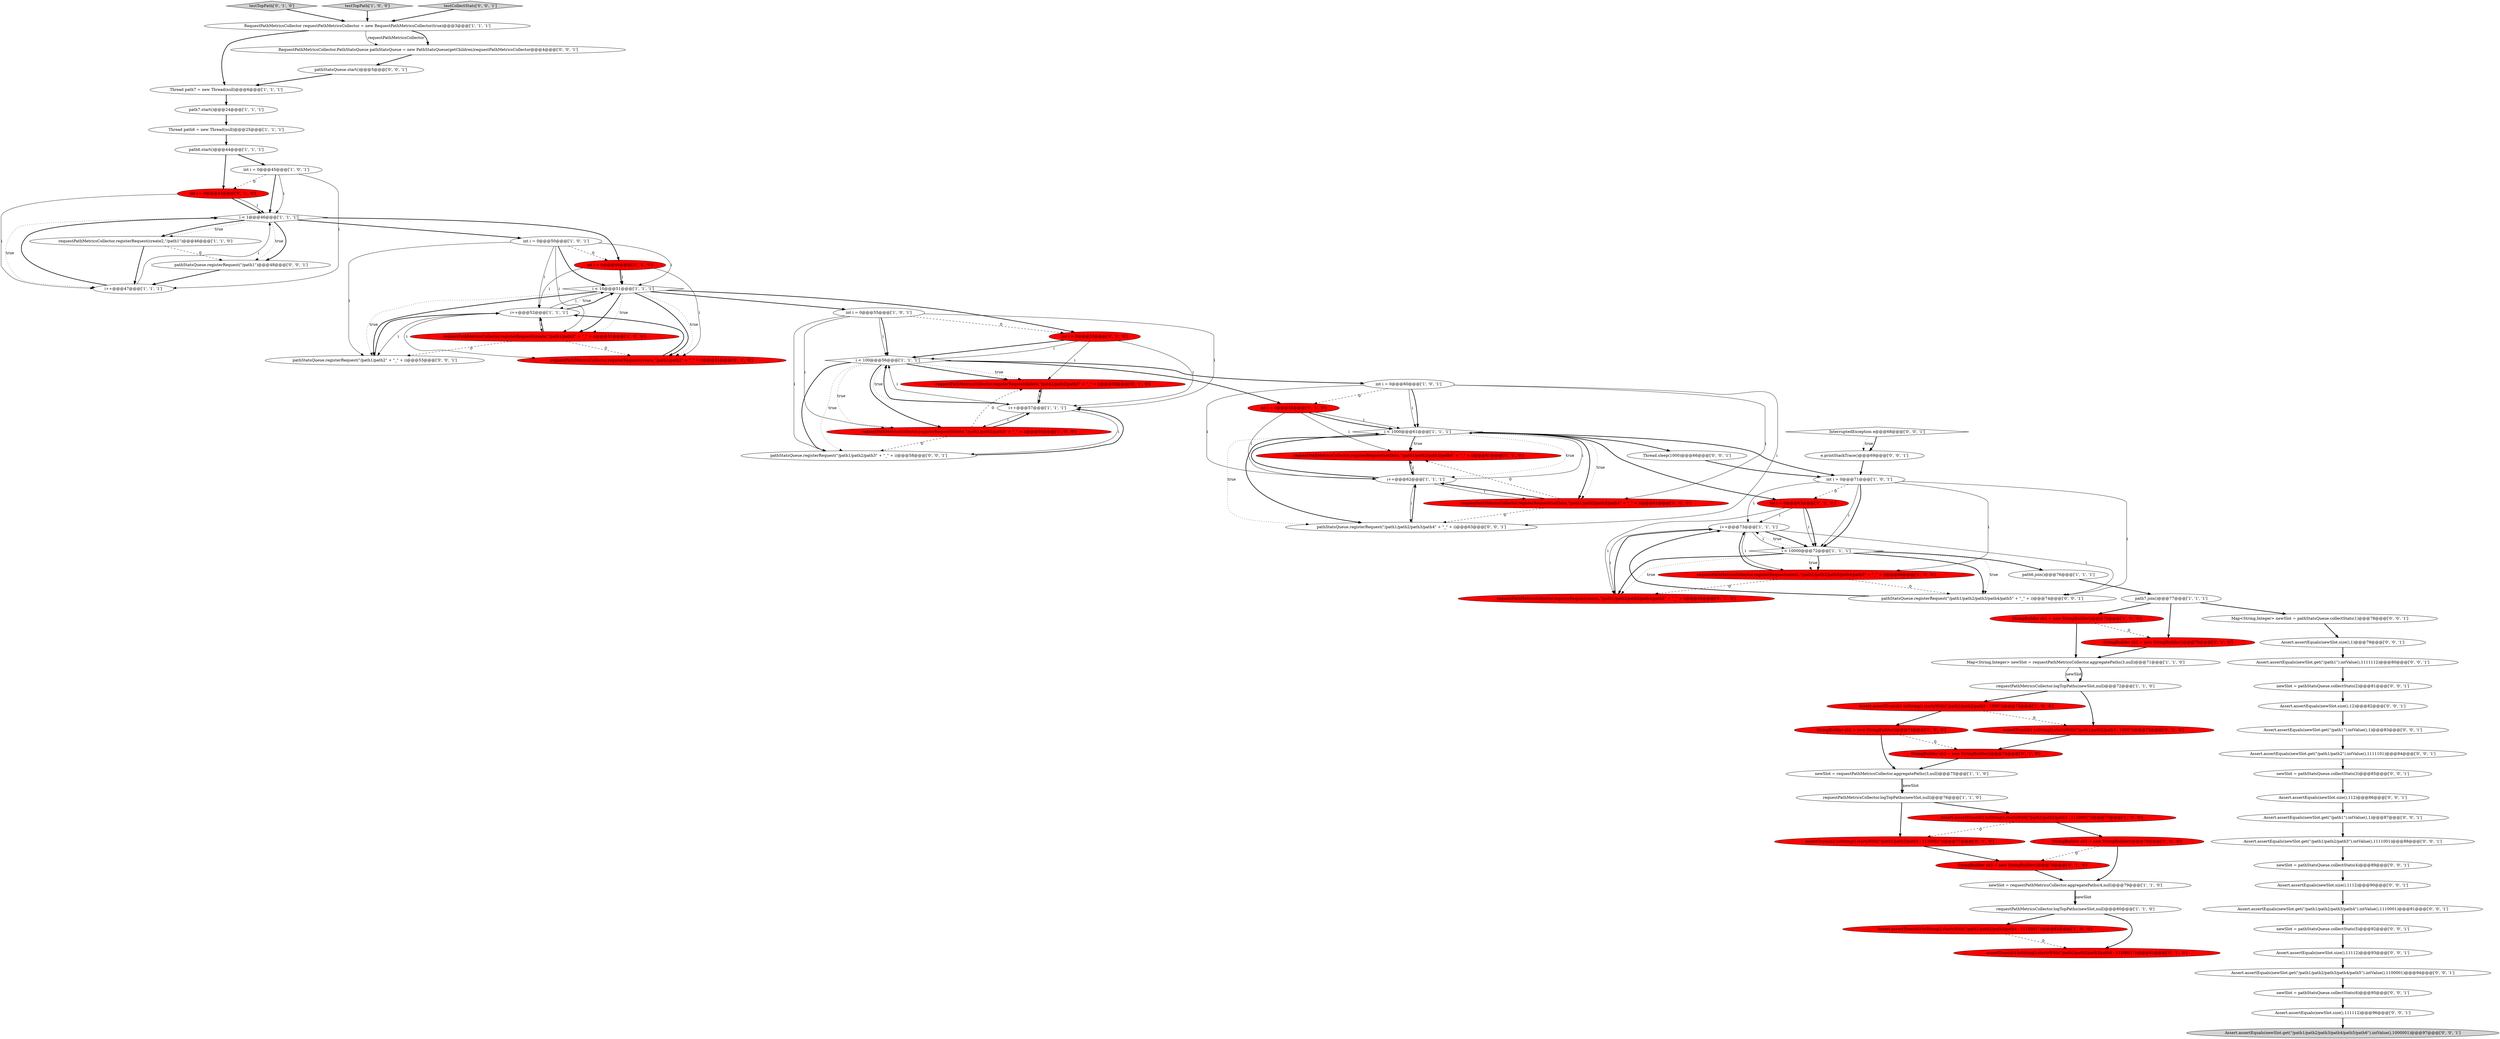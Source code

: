 digraph {
17 [style = filled, label = "i++@@@73@@@['1', '1', '1']", fillcolor = white, shape = ellipse image = "AAA0AAABBB1BBB"];
41 [style = filled, label = "assertTrue(sb2.toString().startsWith(\"/path1/path2/path3 : 1110001\"))@@@77@@@['0', '1', '0']", fillcolor = red, shape = ellipse image = "AAA1AAABBB2BBB"];
68 [style = filled, label = "Assert.assertEquals(newSlot.get(\"/path1\").intValue(),1)@@@83@@@['0', '0', '1']", fillcolor = white, shape = ellipse image = "AAA0AAABBB3BBB"];
34 [style = filled, label = "StringBuilder sb1 = new StringBuilder()@@@70@@@['1', '0', '0']", fillcolor = red, shape = ellipse image = "AAA1AAABBB1BBB"];
31 [style = filled, label = "path7.start()@@@24@@@['1', '1', '1']", fillcolor = white, shape = ellipse image = "AAA0AAABBB1BBB"];
63 [style = filled, label = "Assert.assertEquals(newSlot.size(),1)@@@79@@@['0', '0', '1']", fillcolor = white, shape = ellipse image = "AAA0AAABBB3BBB"];
11 [style = filled, label = "newSlot = requestPathMetricsCollector.aggregatePaths(4,null)@@@79@@@['1', '1', '0']", fillcolor = white, shape = ellipse image = "AAA0AAABBB1BBB"];
23 [style = filled, label = "i++@@@52@@@['1', '1', '1']", fillcolor = white, shape = ellipse image = "AAA0AAABBB1BBB"];
2 [style = filled, label = "requestPathMetricsCollector.registerRequest(create,\"/path1/path2\" + \"_\" + i)@@@51@@@['1', '0', '0']", fillcolor = red, shape = ellipse image = "AAA1AAABBB1BBB"];
64 [style = filled, label = "Assert.assertEquals(newSlot.size(),112)@@@86@@@['0', '0', '1']", fillcolor = white, shape = ellipse image = "AAA0AAABBB3BBB"];
67 [style = filled, label = "Assert.assertEquals(newSlot.get(\"/path1/path2/path3\").intValue(),1111001)@@@88@@@['0', '0', '1']", fillcolor = white, shape = ellipse image = "AAA0AAABBB3BBB"];
26 [style = filled, label = "Thread path7 = new Thread(null)@@@6@@@['1', '1', '1']", fillcolor = white, shape = ellipse image = "AAA0AAABBB1BBB"];
62 [style = filled, label = "Assert.assertEquals(newSlot.get(\"/path1\").intValue(),1)@@@87@@@['0', '0', '1']", fillcolor = white, shape = ellipse image = "AAA0AAABBB3BBB"];
49 [style = filled, label = "requestPathMetricsCollector.registerRequest(delete,\"/path1/path2/path3\" + \"_\" + i)@@@56@@@['0', '1', '0']", fillcolor = red, shape = ellipse image = "AAA1AAABBB2BBB"];
9 [style = filled, label = "int i = 0@@@60@@@['1', '0', '1']", fillcolor = white, shape = ellipse image = "AAA0AAABBB1BBB"];
71 [style = filled, label = "Assert.assertEquals(newSlot.get(\"/path1/path2\").intValue(),1111101)@@@84@@@['0', '0', '1']", fillcolor = white, shape = ellipse image = "AAA0AAABBB3BBB"];
75 [style = filled, label = "Assert.assertEquals(newSlot.get(\"/path1/path2/path3/path4\").intValue(),1110001)@@@91@@@['0', '0', '1']", fillcolor = white, shape = ellipse image = "AAA0AAABBB3BBB"];
84 [style = filled, label = "Assert.assertEquals(newSlot.size(),12)@@@82@@@['0', '0', '1']", fillcolor = white, shape = ellipse image = "AAA0AAABBB3BBB"];
85 [style = filled, label = "newSlot = pathStatsQueue.collectStats(6)@@@95@@@['0', '0', '1']", fillcolor = white, shape = ellipse image = "AAA0AAABBB3BBB"];
29 [style = filled, label = "int i = 0@@@55@@@['1', '0', '1']", fillcolor = white, shape = ellipse image = "AAA0AAABBB1BBB"];
27 [style = filled, label = "i < 10000@@@72@@@['1', '1', '1']", fillcolor = white, shape = diamond image = "AAA0AAABBB1BBB"];
28 [style = filled, label = "requestPathMetricsCollector.registerRequest(exists,\"/path1/path2/path3/path4/path5\" + \"_\" + i)@@@66@@@['1', '0', '0']", fillcolor = red, shape = ellipse image = "AAA1AAABBB1BBB"];
69 [style = filled, label = "Thread.sleep(1000)@@@66@@@['0', '0', '1']", fillcolor = white, shape = ellipse image = "AAA0AAABBB3BBB"];
55 [style = filled, label = "int i = 0@@@58@@@['0', '1', '0']", fillcolor = red, shape = ellipse image = "AAA1AAABBB2BBB"];
76 [style = filled, label = "Assert.assertEquals(newSlot.get(\"/path1/path2/path3/path4/path5\").intValue(),1100001)@@@94@@@['0', '0', '1']", fillcolor = white, shape = ellipse image = "AAA0AAABBB3BBB"];
83 [style = filled, label = "pathStatsQueue.registerRequest(\"/path1/path2\" + \"_\" + i)@@@53@@@['0', '0', '1']", fillcolor = white, shape = ellipse image = "AAA0AAABBB3BBB"];
7 [style = filled, label = "path6.join()@@@76@@@['1', '1', '1']", fillcolor = white, shape = ellipse image = "AAA0AAABBB1BBB"];
25 [style = filled, label = "i++@@@57@@@['1', '1', '1']", fillcolor = white, shape = ellipse image = "AAA0AAABBB1BBB"];
6 [style = filled, label = "Assert.assertTrue(sb3.toString().startsWith(\"/path1/path2/path3/path4 : 1110001\"))@@@81@@@['1', '0', '0']", fillcolor = red, shape = ellipse image = "AAA1AAABBB1BBB"];
13 [style = filled, label = "Thread path6 = new Thread(null)@@@25@@@['1', '1', '1']", fillcolor = white, shape = ellipse image = "AAA0AAABBB1BBB"];
40 [style = filled, label = "int i = 0@@@43@@@['0', '1', '0']", fillcolor = red, shape = ellipse image = "AAA1AAABBB2BBB"];
46 [style = filled, label = "requestPathMetricsCollector.registerRequest(setData,\"/path1/path2/path3/path4\" + \"_\" + i)@@@61@@@['0', '1', '0']", fillcolor = red, shape = ellipse image = "AAA1AAABBB2BBB"];
48 [style = filled, label = "int i = 0@@@63@@@['0', '1', '0']", fillcolor = red, shape = ellipse image = "AAA1AAABBB2BBB"];
42 [style = filled, label = "int i = 0@@@48@@@['0', '1', '0']", fillcolor = red, shape = ellipse image = "AAA1AAABBB2BBB"];
59 [style = filled, label = "newSlot = pathStatsQueue.collectStats(5)@@@92@@@['0', '0', '1']", fillcolor = white, shape = ellipse image = "AAA0AAABBB3BBB"];
21 [style = filled, label = "path7.join()@@@77@@@['1', '1', '1']", fillcolor = white, shape = ellipse image = "AAA0AAABBB1BBB"];
5 [style = filled, label = "requestPathMetricsCollector.registerRequest(setData,\"/path1/path2/path3/path4\" + \"_\" + i)@@@61@@@['1', '0', '0']", fillcolor = red, shape = ellipse image = "AAA1AAABBB1BBB"];
15 [style = filled, label = "Assert.assertTrue(sb2.toString().startsWith(\"/path1/path2/path3 : 1110001\"))@@@77@@@['1', '0', '0']", fillcolor = red, shape = ellipse image = "AAA1AAABBB1BBB"];
39 [style = filled, label = "i++@@@47@@@['1', '1', '1']", fillcolor = white, shape = ellipse image = "AAA0AAABBB1BBB"];
44 [style = filled, label = "testTopPath['0', '1', '0']", fillcolor = lightgray, shape = diamond image = "AAA0AAABBB2BBB"];
18 [style = filled, label = "requestPathMetricsCollector.logTopPaths(newSlot,null)@@@76@@@['1', '1', '0']", fillcolor = white, shape = ellipse image = "AAA0AAABBB1BBB"];
38 [style = filled, label = "i < 1@@@46@@@['1', '1', '1']", fillcolor = white, shape = diamond image = "AAA0AAABBB1BBB"];
72 [style = filled, label = "RequestPathMetricsCollector.PathStatsQueue pathStatsQueue = new PathStatsQueue(getChildren)requestPathMetricsCollector@@@4@@@['0', '0', '1']", fillcolor = white, shape = ellipse image = "AAA0AAABBB3BBB"];
35 [style = filled, label = "i < 10@@@51@@@['1', '1', '1']", fillcolor = white, shape = diamond image = "AAA0AAABBB1BBB"];
57 [style = filled, label = "pathStatsQueue.registerRequest(\"/path1/path2/path3/path4/path5\" + \"_\" + i)@@@74@@@['0', '0', '1']", fillcolor = white, shape = ellipse image = "AAA0AAABBB3BBB"];
20 [style = filled, label = "i++@@@62@@@['1', '1', '1']", fillcolor = white, shape = ellipse image = "AAA0AAABBB1BBB"];
70 [style = filled, label = "Assert.assertEquals(newSlot.get(\"/path1\").intValue(),1111112)@@@80@@@['0', '0', '1']", fillcolor = white, shape = ellipse image = "AAA0AAABBB3BBB"];
12 [style = filled, label = "testTopPath['1', '0', '0']", fillcolor = lightgray, shape = diamond image = "AAA0AAABBB1BBB"];
0 [style = filled, label = "requestPathMetricsCollector.logTopPaths(newSlot,null)@@@72@@@['1', '1', '0']", fillcolor = white, shape = ellipse image = "AAA0AAABBB1BBB"];
47 [style = filled, label = "int i = 0@@@53@@@['0', '1', '0']", fillcolor = red, shape = ellipse image = "AAA1AAABBB2BBB"];
51 [style = filled, label = "StringBuilder sb3 = new StringBuilder()@@@78@@@['0', '1', '0']", fillcolor = red, shape = ellipse image = "AAA1AAABBB2BBB"];
14 [style = filled, label = "int i = 0@@@50@@@['1', '0', '1']", fillcolor = white, shape = ellipse image = "AAA0AAABBB1BBB"];
53 [style = filled, label = "requestPathMetricsCollector.registerRequest(exists,\"/path1/path2/path3/path4/path5\" + \"_\" + i)@@@66@@@['0', '1', '0']", fillcolor = red, shape = ellipse image = "AAA1AAABBB2BBB"];
86 [style = filled, label = "pathStatsQueue.registerRequest(\"/path1/path2/path3\" + \"_\" + i)@@@58@@@['0', '0', '1']", fillcolor = white, shape = ellipse image = "AAA0AAABBB3BBB"];
74 [style = filled, label = "pathStatsQueue.registerRequest(\"/path1/path2/path3/path4\" + \"_\" + i)@@@63@@@['0', '0', '1']", fillcolor = white, shape = ellipse image = "AAA0AAABBB3BBB"];
37 [style = filled, label = "requestPathMetricsCollector.registerRequest(delete,\"/path1/path2/path3\" + \"_\" + i)@@@56@@@['1', '0', '0']", fillcolor = red, shape = ellipse image = "AAA1AAABBB1BBB"];
65 [style = filled, label = "Assert.assertEquals(newSlot.size(),111112)@@@96@@@['0', '0', '1']", fillcolor = white, shape = ellipse image = "AAA0AAABBB3BBB"];
50 [style = filled, label = "StringBuilder sb1 = new StringBuilder()@@@70@@@['0', '1', '0']", fillcolor = red, shape = ellipse image = "AAA1AAABBB2BBB"];
77 [style = filled, label = "newSlot = pathStatsQueue.collectStats(4)@@@89@@@['0', '0', '1']", fillcolor = white, shape = ellipse image = "AAA0AAABBB3BBB"];
45 [style = filled, label = "requestPathMetricsCollector.registerRequest(create,\"/path1/path2\" + \"_\" + i)@@@51@@@['0', '1', '0']", fillcolor = red, shape = ellipse image = "AAA1AAABBB2BBB"];
52 [style = filled, label = "StringBuilder sb2 = new StringBuilder()@@@74@@@['0', '1', '0']", fillcolor = red, shape = ellipse image = "AAA1AAABBB2BBB"];
79 [style = filled, label = "Assert.assertEquals(newSlot.size(),11112)@@@93@@@['0', '0', '1']", fillcolor = white, shape = ellipse image = "AAA0AAABBB3BBB"];
78 [style = filled, label = "testCollectStats['0', '0', '1']", fillcolor = lightgray, shape = diamond image = "AAA0AAABBB3BBB"];
30 [style = filled, label = "requestPathMetricsCollector.logTopPaths(newSlot,null)@@@80@@@['1', '1', '0']", fillcolor = white, shape = ellipse image = "AAA0AAABBB1BBB"];
73 [style = filled, label = "Map<String,Integer> newSlot = pathStatsQueue.collectStats(1)@@@78@@@['0', '0', '1']", fillcolor = white, shape = ellipse image = "AAA0AAABBB3BBB"];
8 [style = filled, label = "requestPathMetricsCollector.registerRequest(create2,\"/path1\")@@@46@@@['1', '1', '0']", fillcolor = white, shape = ellipse image = "AAA0AAABBB1BBB"];
22 [style = filled, label = "Assert.assertTrue(sb1.toString().startsWith(\"/path1/path2/path3 : 1000\"))@@@73@@@['1', '0', '0']", fillcolor = red, shape = ellipse image = "AAA1AAABBB1BBB"];
80 [style = filled, label = "Assert.assertEquals(newSlot.get(\"/path1/path2/path3/path4/path5/path6\").intValue(),1000001)@@@97@@@['0', '0', '1']", fillcolor = lightgray, shape = ellipse image = "AAA0AAABBB3BBB"];
66 [style = filled, label = "InterruptedException e@@@68@@@['0', '0', '1']", fillcolor = white, shape = diamond image = "AAA0AAABBB3BBB"];
82 [style = filled, label = "Assert.assertEquals(newSlot.size(),1112)@@@90@@@['0', '0', '1']", fillcolor = white, shape = ellipse image = "AAA0AAABBB3BBB"];
1 [style = filled, label = "i < 1000@@@61@@@['1', '1', '1']", fillcolor = white, shape = diamond image = "AAA0AAABBB1BBB"];
61 [style = filled, label = "newSlot = pathStatsQueue.collectStats(2)@@@81@@@['0', '0', '1']", fillcolor = white, shape = ellipse image = "AAA0AAABBB3BBB"];
56 [style = filled, label = "e.printStackTrace()@@@69@@@['0', '0', '1']", fillcolor = white, shape = ellipse image = "AAA0AAABBB3BBB"];
33 [style = filled, label = "int i = 0@@@71@@@['1', '0', '1']", fillcolor = white, shape = ellipse image = "AAA0AAABBB1BBB"];
4 [style = filled, label = "StringBuilder sb3 = new StringBuilder()@@@78@@@['1', '0', '0']", fillcolor = red, shape = ellipse image = "AAA1AAABBB1BBB"];
3 [style = filled, label = "StringBuilder sb2 = new StringBuilder()@@@74@@@['1', '0', '0']", fillcolor = red, shape = ellipse image = "AAA1AAABBB1BBB"];
36 [style = filled, label = "RequestPathMetricsCollector requestPathMetricsCollector = new RequestPathMetricsCollector(true)@@@3@@@['1', '1', '1']", fillcolor = white, shape = ellipse image = "AAA0AAABBB1BBB"];
10 [style = filled, label = "Map<String,Integer> newSlot = requestPathMetricsCollector.aggregatePaths(3,null)@@@71@@@['1', '1', '0']", fillcolor = white, shape = ellipse image = "AAA0AAABBB1BBB"];
19 [style = filled, label = "i < 100@@@56@@@['1', '1', '1']", fillcolor = white, shape = diamond image = "AAA0AAABBB1BBB"];
16 [style = filled, label = "path6.start()@@@44@@@['1', '1', '1']", fillcolor = white, shape = ellipse image = "AAA0AAABBB1BBB"];
60 [style = filled, label = "pathStatsQueue.registerRequest(\"/path1\")@@@48@@@['0', '0', '1']", fillcolor = white, shape = ellipse image = "AAA0AAABBB3BBB"];
24 [style = filled, label = "newSlot = requestPathMetricsCollector.aggregatePaths(3,null)@@@75@@@['1', '1', '0']", fillcolor = white, shape = ellipse image = "AAA0AAABBB1BBB"];
43 [style = filled, label = "assertTrue(sb3.toString().startsWith(\"/path1/path2/path3/path4 : 1110001\"))@@@81@@@['0', '1', '0']", fillcolor = red, shape = ellipse image = "AAA1AAABBB2BBB"];
81 [style = filled, label = "pathStatsQueue.start()@@@5@@@['0', '0', '1']", fillcolor = white, shape = ellipse image = "AAA0AAABBB3BBB"];
32 [style = filled, label = "int i = 0@@@45@@@['1', '0', '1']", fillcolor = white, shape = ellipse image = "AAA0AAABBB1BBB"];
58 [style = filled, label = "newSlot = pathStatsQueue.collectStats(3)@@@85@@@['0', '0', '1']", fillcolor = white, shape = ellipse image = "AAA0AAABBB3BBB"];
54 [style = filled, label = "assertTrue(sb1.toString().startsWith(\"/path1/path2/path3 : 1000\"))@@@73@@@['0', '1', '0']", fillcolor = red, shape = ellipse image = "AAA1AAABBB2BBB"];
1->5 [style = bold, label=""];
78->36 [style = bold, label=""];
1->69 [style = bold, label=""];
4->51 [style = dashed, label="0"];
19->55 [style = bold, label=""];
14->35 [style = bold, label=""];
5->20 [style = bold, label=""];
3->24 [style = bold, label=""];
10->0 [style = solid, label="newSlot"];
20->46 [style = solid, label="i"];
27->28 [style = bold, label=""];
42->45 [style = solid, label="i"];
65->80 [style = bold, label=""];
38->39 [style = dotted, label="true"];
81->26 [style = bold, label=""];
48->53 [style = solid, label="i"];
79->76 [style = bold, label=""];
30->6 [style = bold, label=""];
40->38 [style = bold, label=""];
38->42 [style = bold, label=""];
9->1 [style = solid, label="i"];
48->27 [style = bold, label=""];
47->49 [style = solid, label="i"];
62->67 [style = bold, label=""];
1->46 [style = bold, label=""];
36->72 [style = solid, label="requestPathMetricsCollector"];
52->24 [style = bold, label=""];
2->23 [style = bold, label=""];
48->27 [style = solid, label="i"];
1->33 [style = bold, label=""];
71->58 [style = bold, label=""];
29->47 [style = dashed, label="0"];
5->46 [style = dashed, label="0"];
19->9 [style = bold, label=""];
33->27 [style = solid, label="i"];
35->2 [style = dotted, label="true"];
38->8 [style = dotted, label="true"];
23->45 [style = solid, label="i"];
1->74 [style = dotted, label="true"];
27->7 [style = bold, label=""];
50->10 [style = bold, label=""];
25->19 [style = bold, label=""];
82->75 [style = bold, label=""];
20->1 [style = solid, label="i"];
39->38 [style = bold, label=""];
35->45 [style = bold, label=""];
32->39 [style = solid, label="i"];
33->57 [style = solid, label="i"];
17->27 [style = bold, label=""];
37->49 [style = dashed, label="0"];
8->39 [style = bold, label=""];
60->39 [style = bold, label=""];
51->11 [style = bold, label=""];
21->50 [style = bold, label=""];
21->73 [style = bold, label=""];
37->86 [style = dashed, label="0"];
55->46 [style = solid, label="i"];
28->57 [style = dashed, label="0"];
54->52 [style = bold, label=""];
29->86 [style = solid, label="i"];
16->40 [style = bold, label=""];
47->25 [style = solid, label="i"];
25->19 [style = solid, label="i"];
75->59 [style = bold, label=""];
42->23 [style = solid, label="i"];
40->39 [style = solid, label="i"];
27->53 [style = bold, label=""];
27->57 [style = dotted, label="true"];
40->38 [style = solid, label="i"];
23->2 [style = solid, label="i"];
18->15 [style = bold, label=""];
19->86 [style = bold, label=""];
16->32 [style = bold, label=""];
19->37 [style = dotted, label="true"];
24->18 [style = bold, label=""];
33->27 [style = bold, label=""];
55->20 [style = solid, label="i"];
13->16 [style = bold, label=""];
25->37 [style = solid, label="i"];
14->35 [style = solid, label="i"];
17->57 [style = solid, label="i"];
2->83 [style = dashed, label="0"];
19->37 [style = bold, label=""];
23->35 [style = bold, label=""];
5->74 [style = dashed, label="0"];
83->23 [style = bold, label=""];
9->74 [style = solid, label="i"];
49->25 [style = bold, label=""];
8->60 [style = dashed, label="0"];
29->37 [style = solid, label="i"];
84->68 [style = bold, label=""];
10->0 [style = bold, label=""];
14->42 [style = dashed, label="0"];
66->56 [style = dotted, label="true"];
46->20 [style = bold, label=""];
18->41 [style = bold, label=""];
33->17 [style = solid, label="i"];
9->1 [style = bold, label=""];
56->33 [style = bold, label=""];
11->30 [style = bold, label=""];
22->54 [style = dashed, label="0"];
70->61 [style = bold, label=""];
35->83 [style = bold, label=""];
1->74 [style = bold, label=""];
57->17 [style = bold, label=""];
73->63 [style = bold, label=""];
9->55 [style = dashed, label="0"];
67->77 [style = bold, label=""];
25->86 [style = solid, label="i"];
33->48 [style = dashed, label="0"];
35->29 [style = bold, label=""];
34->50 [style = dashed, label="0"];
45->23 [style = bold, label=""];
85->65 [style = bold, label=""];
30->43 [style = bold, label=""];
9->5 [style = solid, label="i"];
31->13 [style = bold, label=""];
1->48 [style = bold, label=""];
37->25 [style = bold, label=""];
86->25 [style = bold, label=""];
21->34 [style = bold, label=""];
35->2 [style = bold, label=""];
11->30 [style = solid, label="newSlot"];
12->36 [style = bold, label=""];
14->83 [style = solid, label="i"];
63->70 [style = bold, label=""];
38->60 [style = dotted, label="true"];
36->72 [style = bold, label=""];
20->1 [style = bold, label=""];
77->82 [style = bold, label=""];
17->28 [style = solid, label="i"];
15->41 [style = dashed, label="0"];
1->46 [style = dotted, label="true"];
26->31 [style = bold, label=""];
23->83 [style = solid, label="i"];
64->62 [style = bold, label=""];
29->19 [style = bold, label=""];
72->81 [style = bold, label=""];
76->85 [style = bold, label=""];
48->17 [style = solid, label="i"];
23->35 [style = solid, label="i"];
33->28 [style = solid, label="i"];
2->45 [style = dashed, label="0"];
19->86 [style = dotted, label="true"];
28->17 [style = bold, label=""];
0->54 [style = bold, label=""];
47->19 [style = solid, label="i"];
38->8 [style = bold, label=""];
27->17 [style = dotted, label="true"];
35->23 [style = dotted, label="true"];
25->49 [style = solid, label="i"];
1->5 [style = dotted, label="true"];
1->20 [style = dotted, label="true"];
17->27 [style = solid, label="i"];
35->45 [style = dotted, label="true"];
58->64 [style = bold, label=""];
59->79 [style = bold, label=""];
3->52 [style = dashed, label="0"];
20->5 [style = solid, label="i"];
19->25 [style = dotted, label="true"];
44->36 [style = bold, label=""];
61->84 [style = bold, label=""];
28->53 [style = dashed, label="0"];
35->83 [style = dotted, label="true"];
55->1 [style = solid, label="i"];
6->43 [style = dashed, label="0"];
29->25 [style = solid, label="i"];
19->49 [style = dotted, label="true"];
39->38 [style = solid, label="i"];
74->20 [style = bold, label=""];
36->26 [style = bold, label=""];
38->60 [style = bold, label=""];
34->10 [style = bold, label=""];
38->14 [style = bold, label=""];
42->35 [style = bold, label=""];
32->38 [style = solid, label="i"];
20->74 [style = solid, label="i"];
22->3 [style = bold, label=""];
32->38 [style = bold, label=""];
27->28 [style = dotted, label="true"];
32->40 [style = dashed, label="0"];
69->33 [style = bold, label=""];
27->57 [style = bold, label=""];
19->49 [style = bold, label=""];
41->51 [style = bold, label=""];
68->71 [style = bold, label=""];
0->22 [style = bold, label=""];
55->1 [style = bold, label=""];
47->19 [style = bold, label=""];
15->4 [style = bold, label=""];
53->17 [style = bold, label=""];
35->47 [style = bold, label=""];
7->21 [style = bold, label=""];
14->23 [style = solid, label="i"];
17->53 [style = solid, label="i"];
9->20 [style = solid, label="i"];
42->35 [style = solid, label="i"];
4->11 [style = bold, label=""];
27->53 [style = dotted, label="true"];
29->19 [style = solid, label="i"];
66->56 [style = bold, label=""];
14->2 [style = solid, label="i"];
24->18 [style = solid, label="newSlot"];
}
